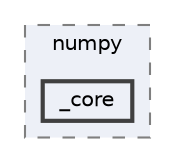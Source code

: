 digraph "/home/jam/Research/IRES-2025/dev/src/llm-scripts/testing/hypothesis-testing/hyp-env/lib/python3.12/site-packages/numpy/_core"
{
 // LATEX_PDF_SIZE
  bgcolor="transparent";
  edge [fontname=Helvetica,fontsize=10,labelfontname=Helvetica,labelfontsize=10];
  node [fontname=Helvetica,fontsize=10,shape=box,height=0.2,width=0.4];
  compound=true
  subgraph clusterdir_2c642f87bc556e878af6fc431ed0cc78 {
    graph [ bgcolor="#edf0f7", pencolor="grey50", label="numpy", fontname=Helvetica,fontsize=10 style="filled,dashed", URL="dir_2c642f87bc556e878af6fc431ed0cc78.html",tooltip=""]
  dir_c08666418f3f33f029a6b343770df30b [label="_core", fillcolor="#edf0f7", color="grey25", style="filled,bold", URL="dir_c08666418f3f33f029a6b343770df30b.html",tooltip=""];
  }
}
